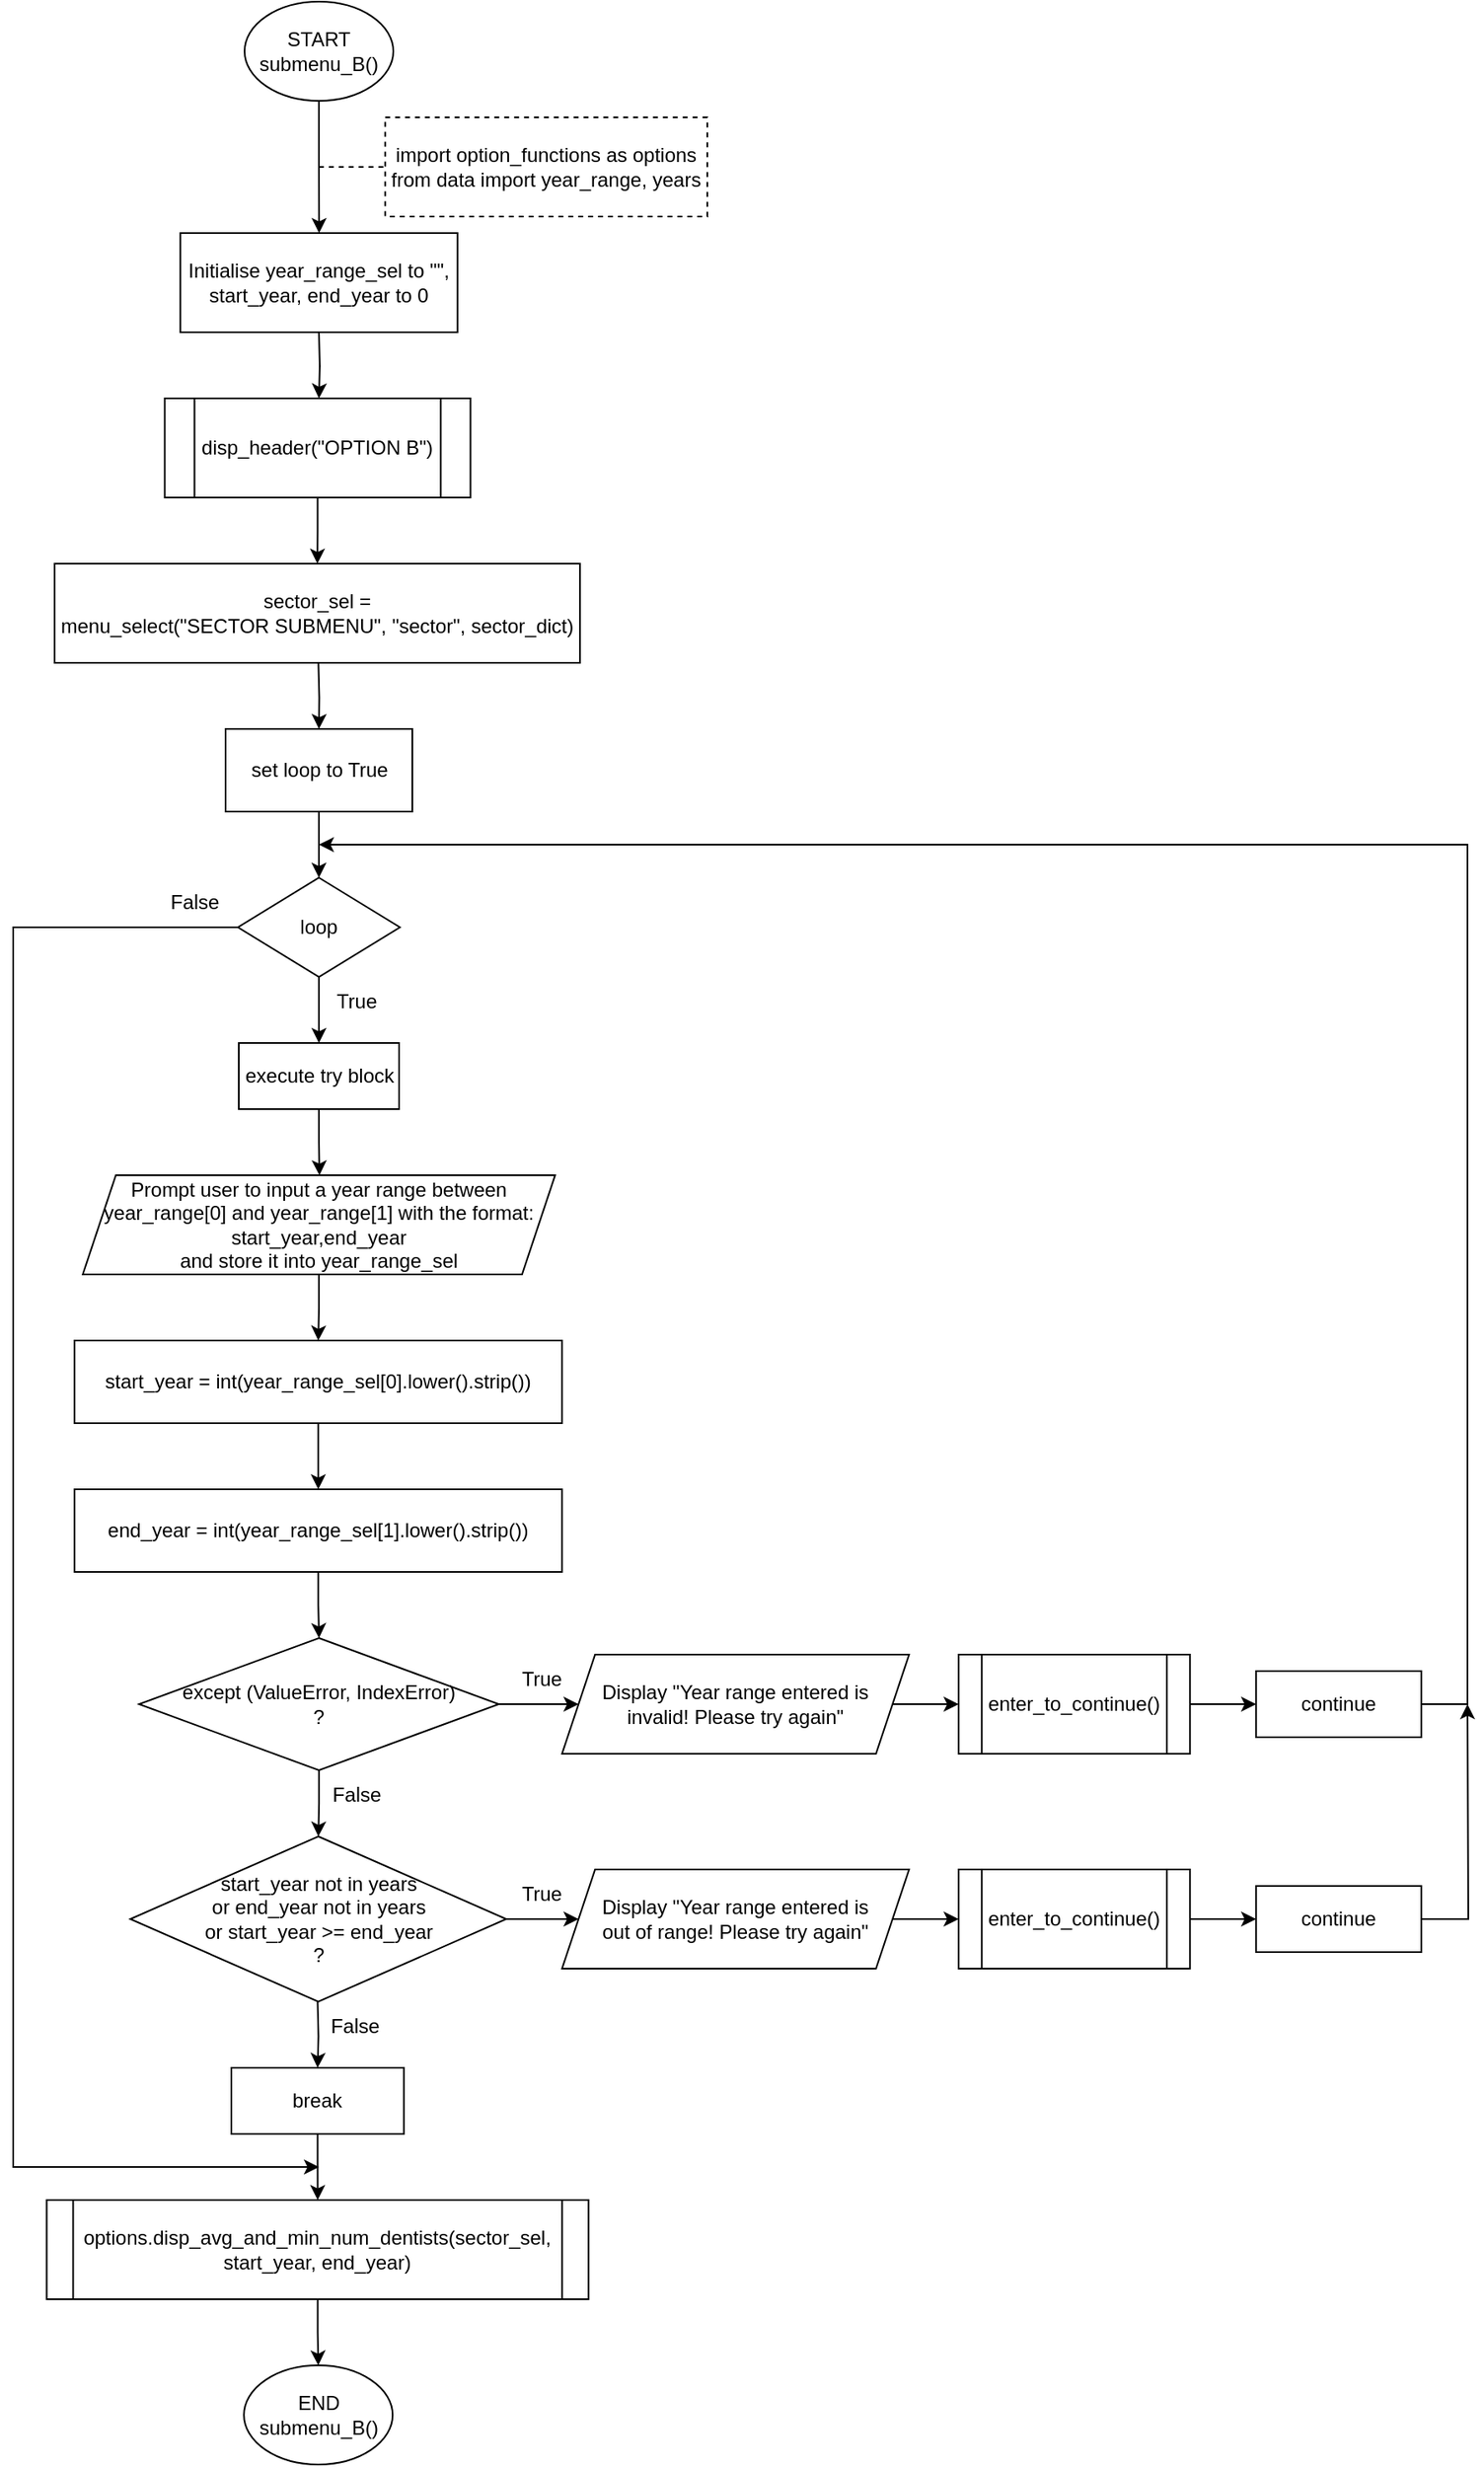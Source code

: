 <mxfile version="20.7.4" type="github">
  <diagram id="cnmpXG4j4oixxMg7yirP" name="Page-1">
    <mxGraphModel dx="1113" dy="637" grid="1" gridSize="10" guides="1" tooltips="1" connect="1" arrows="1" fold="1" page="1" pageScale="1" pageWidth="850" pageHeight="1100" math="0" shadow="0">
      <root>
        <mxCell id="0" />
        <mxCell id="1" parent="0" />
        <mxCell id="Wt7Fl3WcNKR1P980c0bw-1" value="" style="edgeStyle=orthogonalEdgeStyle;rounded=0;orthogonalLoop=1;jettySize=auto;html=1;" edge="1" parent="1" source="Wt7Fl3WcNKR1P980c0bw-2">
          <mxGeometry relative="1" as="geometry">
            <mxPoint x="215.1" y="140" as="targetPoint" />
          </mxGeometry>
        </mxCell>
        <mxCell id="Wt7Fl3WcNKR1P980c0bw-2" value="START&lt;br&gt;submenu_B()" style="ellipse;whiteSpace=wrap;html=1;rounded=0;" vertex="1" parent="1">
          <mxGeometry x="170" width="90" height="60" as="geometry" />
        </mxCell>
        <mxCell id="Wt7Fl3WcNKR1P980c0bw-3" value="&lt;div&gt;import option_functions as options&lt;/div&gt;&lt;div&gt;from data import year_range, years&lt;/div&gt;" style="rounded=0;whiteSpace=wrap;html=1;glass=0;dashed=1;" vertex="1" parent="1">
          <mxGeometry x="255.12" y="70" width="194.88" height="60" as="geometry" />
        </mxCell>
        <mxCell id="Wt7Fl3WcNKR1P980c0bw-4" value="" style="endArrow=none;dashed=1;html=1;rounded=0;strokeColor=default;entryX=0;entryY=0.5;entryDx=0;entryDy=0;" edge="1" parent="1" target="Wt7Fl3WcNKR1P980c0bw-3">
          <mxGeometry width="50" height="50" relative="1" as="geometry">
            <mxPoint x="215" y="100" as="sourcePoint" />
            <mxPoint x="407.12" y="320" as="targetPoint" />
          </mxGeometry>
        </mxCell>
        <mxCell id="Wt7Fl3WcNKR1P980c0bw-56" value="" style="edgeStyle=orthogonalEdgeStyle;rounded=0;orthogonalLoop=1;jettySize=auto;html=1;" edge="1" parent="1">
          <mxGeometry relative="1" as="geometry">
            <mxPoint x="215" y="200" as="sourcePoint" />
            <mxPoint x="215" y="240" as="targetPoint" />
          </mxGeometry>
        </mxCell>
        <mxCell id="Wt7Fl3WcNKR1P980c0bw-8" value="" style="edgeStyle=orthogonalEdgeStyle;rounded=0;orthogonalLoop=1;jettySize=auto;html=1;" edge="1" parent="1" target="Wt7Fl3WcNKR1P980c0bw-10">
          <mxGeometry relative="1" as="geometry">
            <mxPoint x="214.667" y="400" as="sourcePoint" />
          </mxGeometry>
        </mxCell>
        <mxCell id="Wt7Fl3WcNKR1P980c0bw-9" value="" style="edgeStyle=orthogonalEdgeStyle;rounded=0;orthogonalLoop=1;jettySize=auto;html=1;" edge="1" parent="1" source="Wt7Fl3WcNKR1P980c0bw-10" target="Wt7Fl3WcNKR1P980c0bw-13">
          <mxGeometry relative="1" as="geometry" />
        </mxCell>
        <mxCell id="Wt7Fl3WcNKR1P980c0bw-10" value="set loop to True" style="rounded=0;whiteSpace=wrap;html=1;" vertex="1" parent="1">
          <mxGeometry x="158.5" y="440" width="113" height="50" as="geometry" />
        </mxCell>
        <mxCell id="Wt7Fl3WcNKR1P980c0bw-11" value="" style="edgeStyle=orthogonalEdgeStyle;rounded=0;orthogonalLoop=1;jettySize=auto;html=1;" edge="1" parent="1" source="Wt7Fl3WcNKR1P980c0bw-13">
          <mxGeometry relative="1" as="geometry">
            <mxPoint x="215" y="630" as="targetPoint" />
          </mxGeometry>
        </mxCell>
        <mxCell id="Wt7Fl3WcNKR1P980c0bw-60" style="edgeStyle=orthogonalEdgeStyle;rounded=0;orthogonalLoop=1;jettySize=auto;html=1;exitX=0;exitY=0.5;exitDx=0;exitDy=0;" edge="1" parent="1" source="Wt7Fl3WcNKR1P980c0bw-13">
          <mxGeometry relative="1" as="geometry">
            <mxPoint x="215" y="1310" as="targetPoint" />
            <Array as="points">
              <mxPoint x="30" y="560" />
            </Array>
          </mxGeometry>
        </mxCell>
        <mxCell id="Wt7Fl3WcNKR1P980c0bw-13" value="loop" style="rhombus;whiteSpace=wrap;html=1;rounded=0;" vertex="1" parent="1">
          <mxGeometry x="166" y="530" width="98" height="60" as="geometry" />
        </mxCell>
        <mxCell id="Wt7Fl3WcNKR1P980c0bw-14" value="True" style="text;html=1;strokeColor=none;fillColor=none;align=center;verticalAlign=middle;whiteSpace=wrap;rounded=0;fontFamily=Helvetica;fontSize=12.1;" vertex="1" parent="1">
          <mxGeometry x="208" y="590" width="60" height="30" as="geometry" />
        </mxCell>
        <mxCell id="Wt7Fl3WcNKR1P980c0bw-15" value="False" style="text;html=1;strokeColor=none;fillColor=none;align=center;verticalAlign=middle;whiteSpace=wrap;rounded=0;fontFamily=Helvetica;fontSize=12.1;" vertex="1" parent="1">
          <mxGeometry x="110" y="530" width="60" height="30" as="geometry" />
        </mxCell>
        <mxCell id="Wt7Fl3WcNKR1P980c0bw-16" value="" style="edgeStyle=orthogonalEdgeStyle;rounded=0;orthogonalLoop=1;jettySize=auto;html=1;" edge="1" parent="1" source="Wt7Fl3WcNKR1P980c0bw-17">
          <mxGeometry relative="1" as="geometry">
            <mxPoint x="215.3" y="710" as="targetPoint" />
          </mxGeometry>
        </mxCell>
        <mxCell id="Wt7Fl3WcNKR1P980c0bw-17" value="execute try block" style="rounded=0;whiteSpace=wrap;html=1;" vertex="1" parent="1">
          <mxGeometry x="166.5" y="630" width="97" height="40" as="geometry" />
        </mxCell>
        <mxCell id="Wt7Fl3WcNKR1P980c0bw-19" value="" style="edgeStyle=orthogonalEdgeStyle;rounded=0;orthogonalLoop=1;jettySize=auto;html=1;" edge="1" parent="1" source="Wt7Fl3WcNKR1P980c0bw-21" target="Wt7Fl3WcNKR1P980c0bw-24">
          <mxGeometry relative="1" as="geometry" />
        </mxCell>
        <mxCell id="Wt7Fl3WcNKR1P980c0bw-20" value="" style="edgeStyle=orthogonalEdgeStyle;rounded=0;orthogonalLoop=1;jettySize=auto;html=1;" edge="1" parent="1" source="Wt7Fl3WcNKR1P980c0bw-21" target="Wt7Fl3WcNKR1P980c0bw-31">
          <mxGeometry relative="1" as="geometry" />
        </mxCell>
        <mxCell id="Wt7Fl3WcNKR1P980c0bw-21" value="except (ValueError, IndexError)&lt;br&gt;?" style="rhombus;whiteSpace=wrap;html=1;" vertex="1" parent="1">
          <mxGeometry x="106.15" y="990" width="217.7" height="80" as="geometry" />
        </mxCell>
        <mxCell id="Wt7Fl3WcNKR1P980c0bw-48" value="" style="edgeStyle=orthogonalEdgeStyle;rounded=0;orthogonalLoop=1;jettySize=auto;html=1;" edge="1" parent="1" source="Wt7Fl3WcNKR1P980c0bw-22" target="Wt7Fl3WcNKR1P980c0bw-47">
          <mxGeometry relative="1" as="geometry" />
        </mxCell>
        <mxCell id="Wt7Fl3WcNKR1P980c0bw-22" value="Prompt user to input a year range between year_range[0] and year_range[1] with the format: start_year,end_year &lt;br&gt;and store it into year_range_sel" style="shape=parallelogram;perimeter=parallelogramPerimeter;whiteSpace=wrap;html=1;fixedSize=1;" vertex="1" parent="1">
          <mxGeometry x="72.09" y="710" width="285.82" height="60" as="geometry" />
        </mxCell>
        <mxCell id="Wt7Fl3WcNKR1P980c0bw-23" value="" style="edgeStyle=orthogonalEdgeStyle;rounded=0;orthogonalLoop=1;jettySize=auto;html=1;" edge="1" parent="1" source="Wt7Fl3WcNKR1P980c0bw-24" target="Wt7Fl3WcNKR1P980c0bw-26">
          <mxGeometry relative="1" as="geometry" />
        </mxCell>
        <mxCell id="Wt7Fl3WcNKR1P980c0bw-24" value="Display &quot;Year range entered is&lt;br style=&quot;border-color: var(--border-color);&quot;&gt;invalid! Please try again&quot;" style="shape=parallelogram;perimeter=parallelogramPerimeter;whiteSpace=wrap;html=1;fixedSize=1;" vertex="1" parent="1">
          <mxGeometry x="362.1" y="1000" width="210" height="60" as="geometry" />
        </mxCell>
        <mxCell id="Wt7Fl3WcNKR1P980c0bw-25" value="" style="edgeStyle=orthogonalEdgeStyle;rounded=0;orthogonalLoop=1;jettySize=auto;html=1;" edge="1" parent="1" source="Wt7Fl3WcNKR1P980c0bw-26" target="Wt7Fl3WcNKR1P980c0bw-29">
          <mxGeometry relative="1" as="geometry" />
        </mxCell>
        <mxCell id="Wt7Fl3WcNKR1P980c0bw-26" value="enter_to_continue()" style="shape=process;whiteSpace=wrap;html=1;backgroundOutline=1;" vertex="1" parent="1">
          <mxGeometry x="602.1" y="1000" width="140" height="60" as="geometry" />
        </mxCell>
        <mxCell id="Wt7Fl3WcNKR1P980c0bw-27" value="True" style="text;html=1;strokeColor=none;fillColor=none;align=center;verticalAlign=middle;whiteSpace=wrap;rounded=0;" vertex="1" parent="1">
          <mxGeometry x="320" y="1000" width="60" height="30" as="geometry" />
        </mxCell>
        <mxCell id="Wt7Fl3WcNKR1P980c0bw-57" style="edgeStyle=orthogonalEdgeStyle;rounded=0;orthogonalLoop=1;jettySize=auto;html=1;exitX=1;exitY=0.5;exitDx=0;exitDy=0;" edge="1" parent="1" source="Wt7Fl3WcNKR1P980c0bw-29">
          <mxGeometry relative="1" as="geometry">
            <mxPoint x="215" y="510" as="targetPoint" />
            <Array as="points">
              <mxPoint x="910" y="1030" />
            </Array>
          </mxGeometry>
        </mxCell>
        <mxCell id="Wt7Fl3WcNKR1P980c0bw-29" value="continue" style="rounded=0;whiteSpace=wrap;html=1;" vertex="1" parent="1">
          <mxGeometry x="782.1" y="1010" width="100" height="40" as="geometry" />
        </mxCell>
        <mxCell id="Wt7Fl3WcNKR1P980c0bw-53" value="" style="edgeStyle=orthogonalEdgeStyle;rounded=0;orthogonalLoop=1;jettySize=auto;html=1;" edge="1" parent="1" source="Wt7Fl3WcNKR1P980c0bw-31" target="Wt7Fl3WcNKR1P980c0bw-33">
          <mxGeometry relative="1" as="geometry" />
        </mxCell>
        <mxCell id="Wt7Fl3WcNKR1P980c0bw-31" value="start_year not in years &lt;br&gt;or end_year not in years &lt;br&gt;or start_year &amp;gt;= end_year&lt;br&gt;?" style="rhombus;whiteSpace=wrap;html=1;" vertex="1" parent="1">
          <mxGeometry x="100.85" y="1110" width="227.5" height="100" as="geometry" />
        </mxCell>
        <mxCell id="Wt7Fl3WcNKR1P980c0bw-32" value="" style="edgeStyle=orthogonalEdgeStyle;rounded=0;orthogonalLoop=1;jettySize=auto;html=1;" edge="1" parent="1" source="Wt7Fl3WcNKR1P980c0bw-33" target="Wt7Fl3WcNKR1P980c0bw-35">
          <mxGeometry relative="1" as="geometry" />
        </mxCell>
        <mxCell id="Wt7Fl3WcNKR1P980c0bw-33" value="Display &quot;Year range entered is &lt;br&gt;out of range! Please try again&quot;" style="shape=parallelogram;perimeter=parallelogramPerimeter;whiteSpace=wrap;html=1;fixedSize=1;" vertex="1" parent="1">
          <mxGeometry x="362.1" y="1130" width="210" height="60" as="geometry" />
        </mxCell>
        <mxCell id="Wt7Fl3WcNKR1P980c0bw-34" value="" style="edgeStyle=orthogonalEdgeStyle;rounded=0;orthogonalLoop=1;jettySize=auto;html=1;" edge="1" parent="1" source="Wt7Fl3WcNKR1P980c0bw-35" target="Wt7Fl3WcNKR1P980c0bw-37">
          <mxGeometry relative="1" as="geometry" />
        </mxCell>
        <mxCell id="Wt7Fl3WcNKR1P980c0bw-35" value="enter_to_continue()" style="shape=process;whiteSpace=wrap;html=1;backgroundOutline=1;" vertex="1" parent="1">
          <mxGeometry x="602.1" y="1130" width="140" height="60" as="geometry" />
        </mxCell>
        <mxCell id="Wt7Fl3WcNKR1P980c0bw-58" style="edgeStyle=orthogonalEdgeStyle;rounded=0;orthogonalLoop=1;jettySize=auto;html=1;exitX=1;exitY=0.5;exitDx=0;exitDy=0;" edge="1" parent="1" source="Wt7Fl3WcNKR1P980c0bw-37">
          <mxGeometry relative="1" as="geometry">
            <mxPoint x="910" y="1030" as="targetPoint" />
          </mxGeometry>
        </mxCell>
        <mxCell id="Wt7Fl3WcNKR1P980c0bw-37" value="continue" style="rounded=0;whiteSpace=wrap;html=1;" vertex="1" parent="1">
          <mxGeometry x="782.1" y="1140" width="100" height="40" as="geometry" />
        </mxCell>
        <mxCell id="Wt7Fl3WcNKR1P980c0bw-38" value="True" style="text;html=1;strokeColor=none;fillColor=none;align=center;verticalAlign=middle;whiteSpace=wrap;rounded=0;" vertex="1" parent="1">
          <mxGeometry x="320" y="1130" width="60" height="30" as="geometry" />
        </mxCell>
        <mxCell id="Wt7Fl3WcNKR1P980c0bw-39" value="False" style="text;html=1;strokeColor=none;fillColor=none;align=center;verticalAlign=middle;whiteSpace=wrap;rounded=0;fontFamily=Helvetica;fontSize=12.1;" vertex="1" parent="1">
          <mxGeometry x="208" y="1070" width="60" height="30" as="geometry" />
        </mxCell>
        <mxCell id="Wt7Fl3WcNKR1P980c0bw-40" value="" style="edgeStyle=orthogonalEdgeStyle;rounded=0;orthogonalLoop=1;jettySize=auto;html=1;" edge="1" parent="1" target="Wt7Fl3WcNKR1P980c0bw-42">
          <mxGeometry relative="1" as="geometry">
            <mxPoint x="214.2" y="1210" as="sourcePoint" />
          </mxGeometry>
        </mxCell>
        <mxCell id="Wt7Fl3WcNKR1P980c0bw-61" value="" style="edgeStyle=orthogonalEdgeStyle;rounded=0;orthogonalLoop=1;jettySize=auto;html=1;" edge="1" parent="1" source="Wt7Fl3WcNKR1P980c0bw-42" target="Wt7Fl3WcNKR1P980c0bw-45">
          <mxGeometry relative="1" as="geometry" />
        </mxCell>
        <mxCell id="Wt7Fl3WcNKR1P980c0bw-42" value="break" style="whiteSpace=wrap;html=1;" vertex="1" parent="1">
          <mxGeometry x="162.01" y="1250" width="104.38" height="40" as="geometry" />
        </mxCell>
        <mxCell id="Wt7Fl3WcNKR1P980c0bw-43" value="False" style="text;html=1;strokeColor=none;fillColor=none;align=center;verticalAlign=middle;whiteSpace=wrap;rounded=0;fontFamily=Helvetica;fontSize=12.1;" vertex="1" parent="1">
          <mxGeometry x="207.2" y="1210" width="60" height="30" as="geometry" />
        </mxCell>
        <mxCell id="Wt7Fl3WcNKR1P980c0bw-44" value="" style="edgeStyle=orthogonalEdgeStyle;rounded=0;orthogonalLoop=1;jettySize=auto;html=1;" edge="1" parent="1" source="Wt7Fl3WcNKR1P980c0bw-45" target="Wt7Fl3WcNKR1P980c0bw-46">
          <mxGeometry relative="1" as="geometry" />
        </mxCell>
        <mxCell id="Wt7Fl3WcNKR1P980c0bw-45" value="options.disp_avg_and_min_num_dentists(sector_sel, start_year, end_year)" style="shape=process;whiteSpace=wrap;html=1;backgroundOutline=1;size=0.049;" vertex="1" parent="1">
          <mxGeometry x="50.25" y="1330" width="327.9" height="60" as="geometry" />
        </mxCell>
        <mxCell id="Wt7Fl3WcNKR1P980c0bw-46" value="END&lt;br&gt;submenu_B()" style="ellipse;whiteSpace=wrap;html=1;rounded=0;" vertex="1" parent="1">
          <mxGeometry x="169.6" y="1430" width="90" height="60" as="geometry" />
        </mxCell>
        <mxCell id="Wt7Fl3WcNKR1P980c0bw-50" value="" style="edgeStyle=orthogonalEdgeStyle;rounded=0;orthogonalLoop=1;jettySize=auto;html=1;" edge="1" parent="1" source="Wt7Fl3WcNKR1P980c0bw-47" target="Wt7Fl3WcNKR1P980c0bw-49">
          <mxGeometry relative="1" as="geometry" />
        </mxCell>
        <mxCell id="Wt7Fl3WcNKR1P980c0bw-47" value="start_year = int(year_range_sel[0].lower().strip())" style="whiteSpace=wrap;html=1;" vertex="1" parent="1">
          <mxGeometry x="67.1" y="810" width="295" height="50" as="geometry" />
        </mxCell>
        <mxCell id="Wt7Fl3WcNKR1P980c0bw-51" value="" style="edgeStyle=orthogonalEdgeStyle;rounded=0;orthogonalLoop=1;jettySize=auto;html=1;" edge="1" parent="1" source="Wt7Fl3WcNKR1P980c0bw-49" target="Wt7Fl3WcNKR1P980c0bw-21">
          <mxGeometry relative="1" as="geometry" />
        </mxCell>
        <mxCell id="Wt7Fl3WcNKR1P980c0bw-49" value="end_year = int(year_range_sel[1].lower().strip())" style="whiteSpace=wrap;html=1;" vertex="1" parent="1">
          <mxGeometry x="67.1" y="900" width="295" height="50" as="geometry" />
        </mxCell>
        <mxCell id="Wt7Fl3WcNKR1P980c0bw-62" value="Initialise year_range_sel to &quot;&quot;, &lt;br&gt;start_year, end_year to 0" style="rounded=0;whiteSpace=wrap;html=1;" vertex="1" parent="1">
          <mxGeometry x="131.15" y="140" width="167.7" height="60" as="geometry" />
        </mxCell>
        <mxCell id="Wt7Fl3WcNKR1P980c0bw-63" value="sector_sel = &lt;br&gt;menu_select(&quot;SECTOR SUBMENU&quot;, &quot;sector&quot;, sector_dict)" style="rounded=0;whiteSpace=wrap;html=1;" vertex="1" parent="1">
          <mxGeometry x="55.05" y="340" width="317.9" height="60" as="geometry" />
        </mxCell>
        <mxCell id="Wt7Fl3WcNKR1P980c0bw-65" value="" style="edgeStyle=orthogonalEdgeStyle;rounded=0;orthogonalLoop=1;jettySize=auto;html=1;" edge="1" parent="1" source="Wt7Fl3WcNKR1P980c0bw-64" target="Wt7Fl3WcNKR1P980c0bw-63">
          <mxGeometry relative="1" as="geometry" />
        </mxCell>
        <mxCell id="Wt7Fl3WcNKR1P980c0bw-64" value="disp_header(&quot;OPTION B&quot;)" style="shape=process;whiteSpace=wrap;html=1;backgroundOutline=1;size=0.095;" vertex="1" parent="1">
          <mxGeometry x="121.7" y="240" width="185" height="60" as="geometry" />
        </mxCell>
      </root>
    </mxGraphModel>
  </diagram>
</mxfile>
